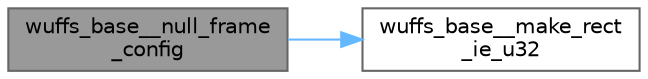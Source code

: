 digraph "wuffs_base__null_frame_config"
{
 // LATEX_PDF_SIZE
  bgcolor="transparent";
  edge [fontname=Helvetica,fontsize=10,labelfontname=Helvetica,labelfontsize=10];
  node [fontname=Helvetica,fontsize=10,shape=box,height=0.2,width=0.4];
  rankdir="LR";
  Node1 [id="Node000001",label="wuffs_base__null_frame\l_config",height=0.2,width=0.4,color="gray40", fillcolor="grey60", style="filled", fontcolor="black",tooltip=" "];
  Node1 -> Node2 [id="edge1_Node000001_Node000002",color="steelblue1",style="solid",tooltip=" "];
  Node2 [id="Node000002",label="wuffs_base__make_rect\l_ie_u32",height=0.2,width=0.4,color="grey40", fillcolor="white", style="filled",URL="$wuffs-v0_83_8c.html#ab811b13487ac48fb260474acd1e7642c",tooltip=" "];
}
